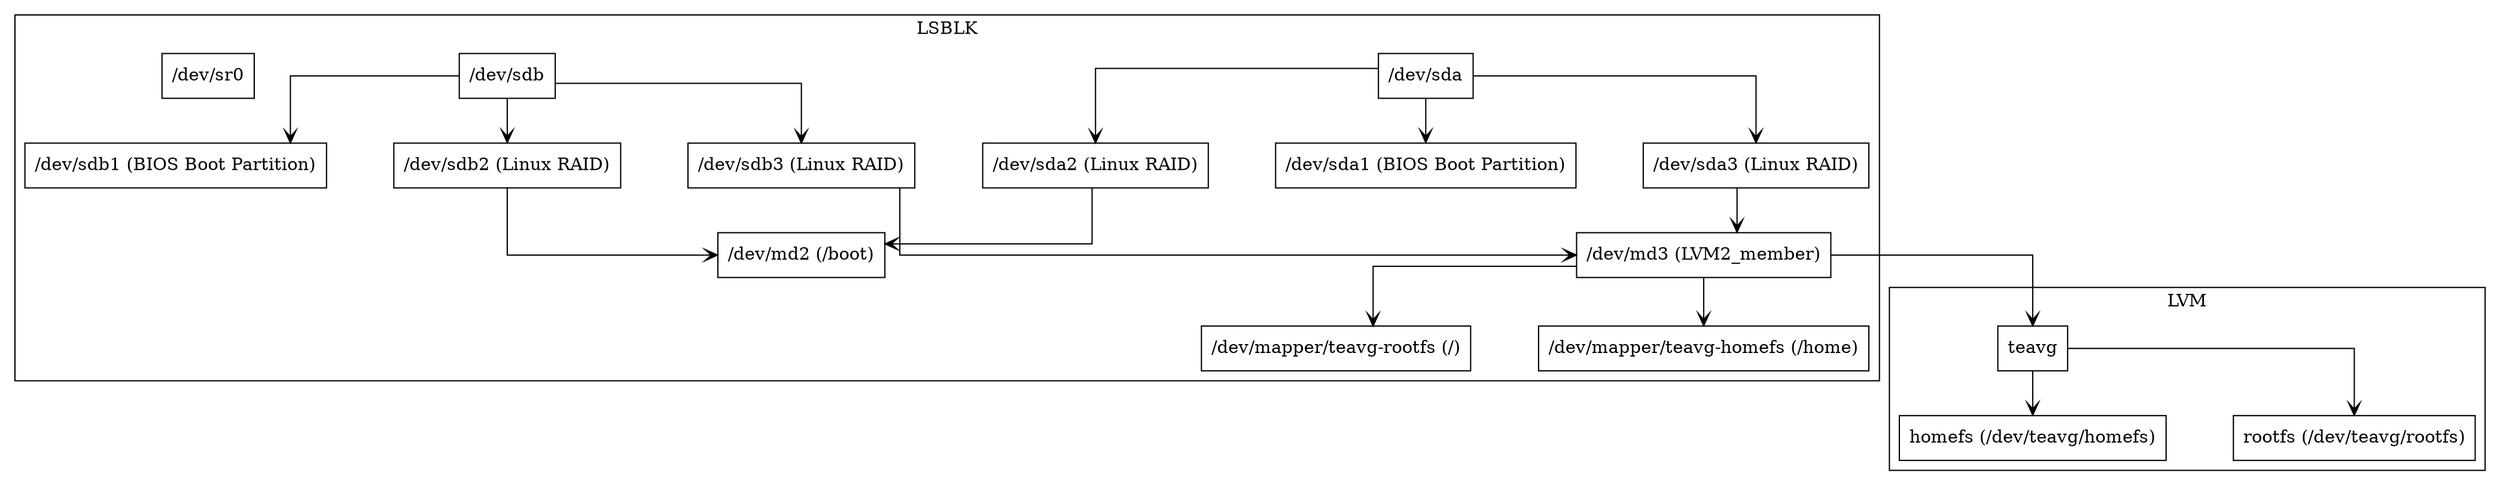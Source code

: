 digraph {
	node [shape=rect]
	edge [arrowhead=vee arrowtail=vee]
	nodesep=0.75 splines=ortho
	// Block-device graph created with lsblk
	subgraph cluster_lsblk {
		label = "LSBLK"
		"/dev/sda" [label="/dev/sda"]
		"/dev/sda1" [label="/dev/sda1 (BIOS Boot Partition)"]
		"/dev/sda2" [label="/dev/sda2 (Linux RAID)"]
		"/dev/md2" [label="/dev/md2 (/boot)"]
		"/dev/sda3" [label="/dev/sda3 (Linux RAID)"]
		"/dev/md3" [label="/dev/md3 (LVM2_member)"]
		"/dev/dm-0" [label="/dev/mapper/teavg-rootfs (/)"]
		"/dev/dm-1" [label="/dev/mapper/teavg-homefs (/home)"]
		"/dev/sdb" [label="/dev/sdb"]
		"/dev/sdb1" [label="/dev/sdb1 (BIOS Boot Partition)"]
		"/dev/sdb2" [label="/dev/sdb2 (Linux RAID)"]
		"/dev/sdb3" [label="/dev/sdb3 (Linux RAID)"]
		"/dev/sr0" [label="/dev/sr0"]
		"/dev/sda" -> "/dev/sda1"
		"/dev/sda" -> "/dev/sda2"
		"/dev/sda2" -> "/dev/md2"
		"/dev/sda" -> "/dev/sda3"
		"/dev/sda3" -> "/dev/md3"
		"/dev/md3" -> "/dev/dm-0"
		"/dev/md3" -> "/dev/dm-1"
		"/dev/sdb" -> "/dev/sdb1"
		"/dev/sdb" -> "/dev/sdb2"
		"/dev/sdb2" -> "/dev/md2"
		"/dev/sdb" -> "/dev/sdb3"
		"/dev/sdb3" -> "/dev/md3"
	}
	// LVM graph
	subgraph cluster_lvm {
		color=black
		label="LVM"
		teavg
		"/dev/md3"
		"/dev/md3" -> teavg
		homefs [label="homefs (/dev/teavg/homefs)"]
		teavg -> homefs
		rootfs [label="rootfs (/dev/teavg/rootfs)"]
		teavg -> rootfs
	}
}
